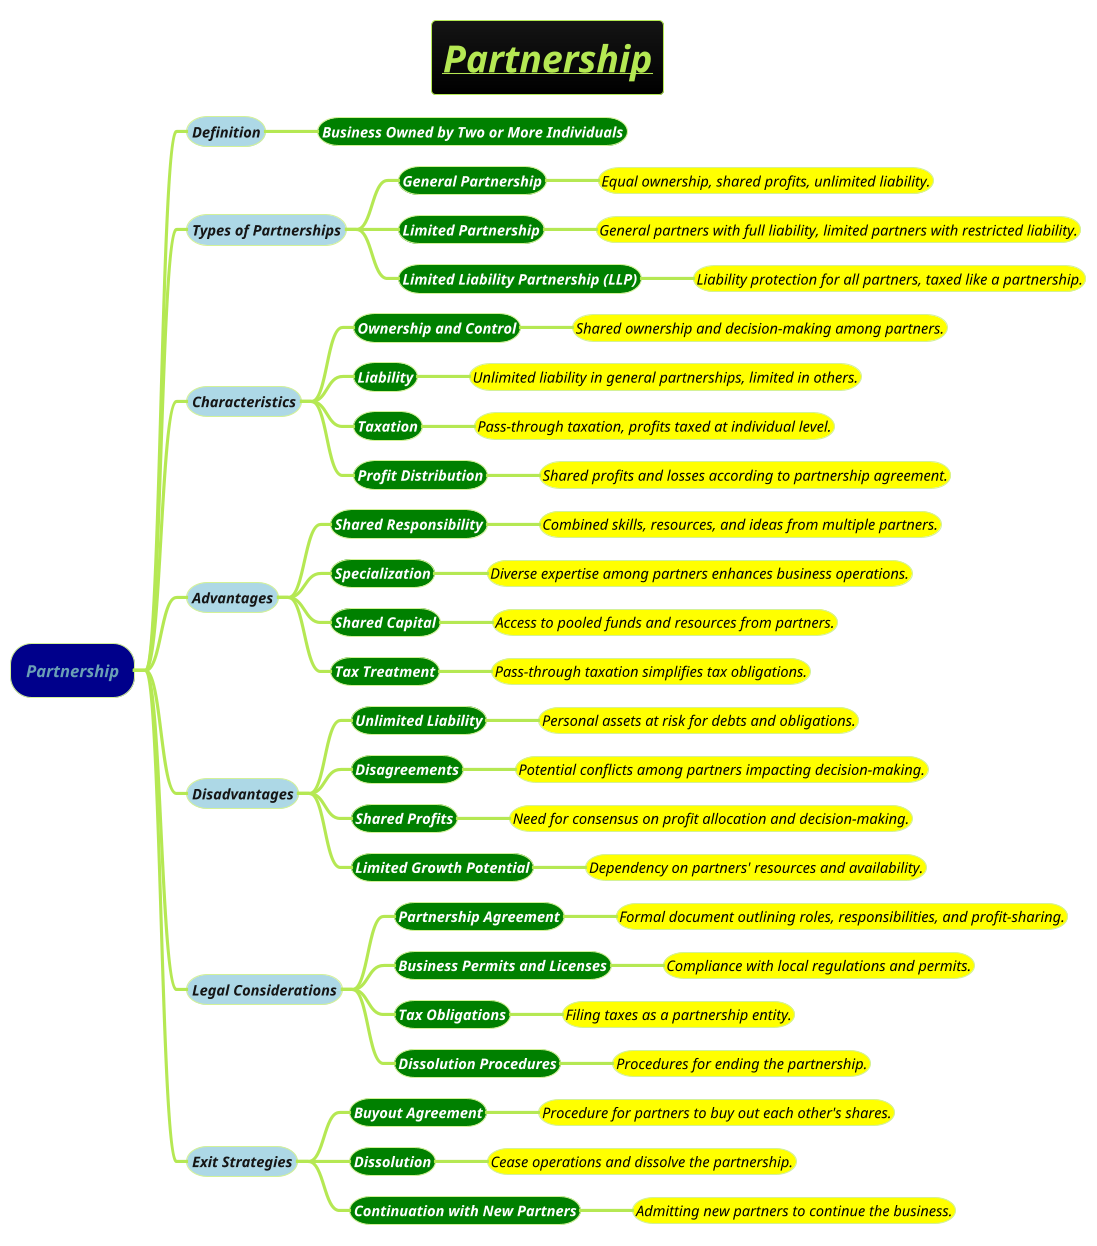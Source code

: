 @startmindmap
title =<i><b><u>Partnership
!theme hacker

*[#darkblue] <i>Partnership
**[#lightblue] <i><color #blac><size:14>Definition
***[#green] <b><i><color #white><size:14>Business Owned by Two or More Individuals
**[#lightblue] <i><color #blac><size:14>Types of Partnerships
***[#green] <b><i><color #white><size:14>General Partnership
****[#yellow] <i><color #black><size:14>Equal ownership, shared profits, unlimited liability.
***[#green] <b><i><color #white><size:14>Limited Partnership
****[#yellow] <i><color #black><size:14>General partners with full liability, limited partners with restricted liability.
***[#green] <b><i><color #white><size:14>Limited Liability Partnership (LLP)
****[#yellow] <i><color #black><size:14>Liability protection for all partners, taxed like a partnership.
**[#lightblue] <i><color #blac><size:14>Characteristics
***[#green] <b><i><color #white><size:14>Ownership and Control
****[#yellow] <i><color #black><size:14>Shared ownership and decision-making among partners.
***[#green] <b><i><color #white><size:14>Liability
****[#yellow] <i><color #black><size:14>Unlimited liability in general partnerships, limited in others.
***[#green] <b><i><color #white><size:14>Taxation
****[#yellow] <i><color #black><size:14>Pass-through taxation, profits taxed at individual level.
***[#green] <b><i><color #white><size:14>Profit Distribution
****[#yellow] <i><color #black><size:14>Shared profits and losses according to partnership agreement.
**[#lightblue] <i><color #blac><size:14>Advantages
***[#green] <b><i><color #white><size:14>Shared Responsibility
****[#yellow] <i><color #black><size:14>Combined skills, resources, and ideas from multiple partners.
***[#green] <b><i><color #white><size:14>Specialization
****[#yellow] <i><color #black><size:14>Diverse expertise among partners enhances business operations.
***[#green] <b><i><color #white><size:14>Shared Capital
****[#yellow] <i><color #black><size:14>Access to pooled funds and resources from partners.
***[#green] <b><i><color #white><size:14>Tax Treatment
****[#yellow] <i><color #black><size:14>Pass-through taxation simplifies tax obligations.
**[#lightblue] <i><color #blac><size:14>Disadvantages
***[#green] <b><i><color #white><size:14>Unlimited Liability
****[#yellow] <i><color #black><size:14>Personal assets at risk for debts and obligations.
***[#green] <b><i><color #white><size:14>Disagreements
****[#yellow] <i><color #black><size:14>Potential conflicts among partners impacting decision-making.
***[#green] <b><i><color #white><size:14>Shared Profits
****[#yellow] <i><color #black><size:14>Need for consensus on profit allocation and decision-making.
***[#green] <b><i><color #white><size:14>Limited Growth Potential
****[#yellow] <i><color #black><size:14>Dependency on partners' resources and availability.
**[#lightblue] <i><color #blac><size:14>Legal Considerations
***[#green] <b><i><color #white><size:14>Partnership Agreement
****[#yellow] <i><color #black><size:14>Formal document outlining roles, responsibilities, and profit-sharing.
***[#green] <b><i><color #white><size:14>Business Permits and Licenses
****[#yellow] <i><color #black><size:14>Compliance with local regulations and permits.
***[#green] <b><i><color #white><size:14>Tax Obligations
****[#yellow] <i><color #black><size:14>Filing taxes as a partnership entity.
***[#green] <b><i><color #white><size:14>Dissolution Procedures
****[#yellow] <i><color #black><size:14>Procedures for ending the partnership.
**[#lightblue] <i><color #blac><size:14>Exit Strategies
***[#green] <b><i><color #white><size:14>Buyout Agreement
****[#yellow] <i><color #black><size:14>Procedure for partners to buy out each other's shares.
***[#green] <b><i><color #white><size:14>Dissolution
****[#yellow] <i><color #black><size:14>Cease operations and dissolve the partnership.
***[#green] <b><i><color #white><size:14>Continuation with New Partners
****[#yellow] <i><color #black><size:14>Admitting new partners to continue the business.
@endmindmap
